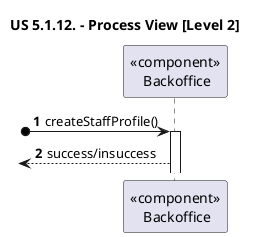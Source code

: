 @startuml

title "US 5.1.12. - Process View [Level 2]"

autonumber

participant "<<component>>\n Backoffice" as bo

[o-> bo: createStaffProfile()
activate bo
<-- bo: success/insuccess


@enduml